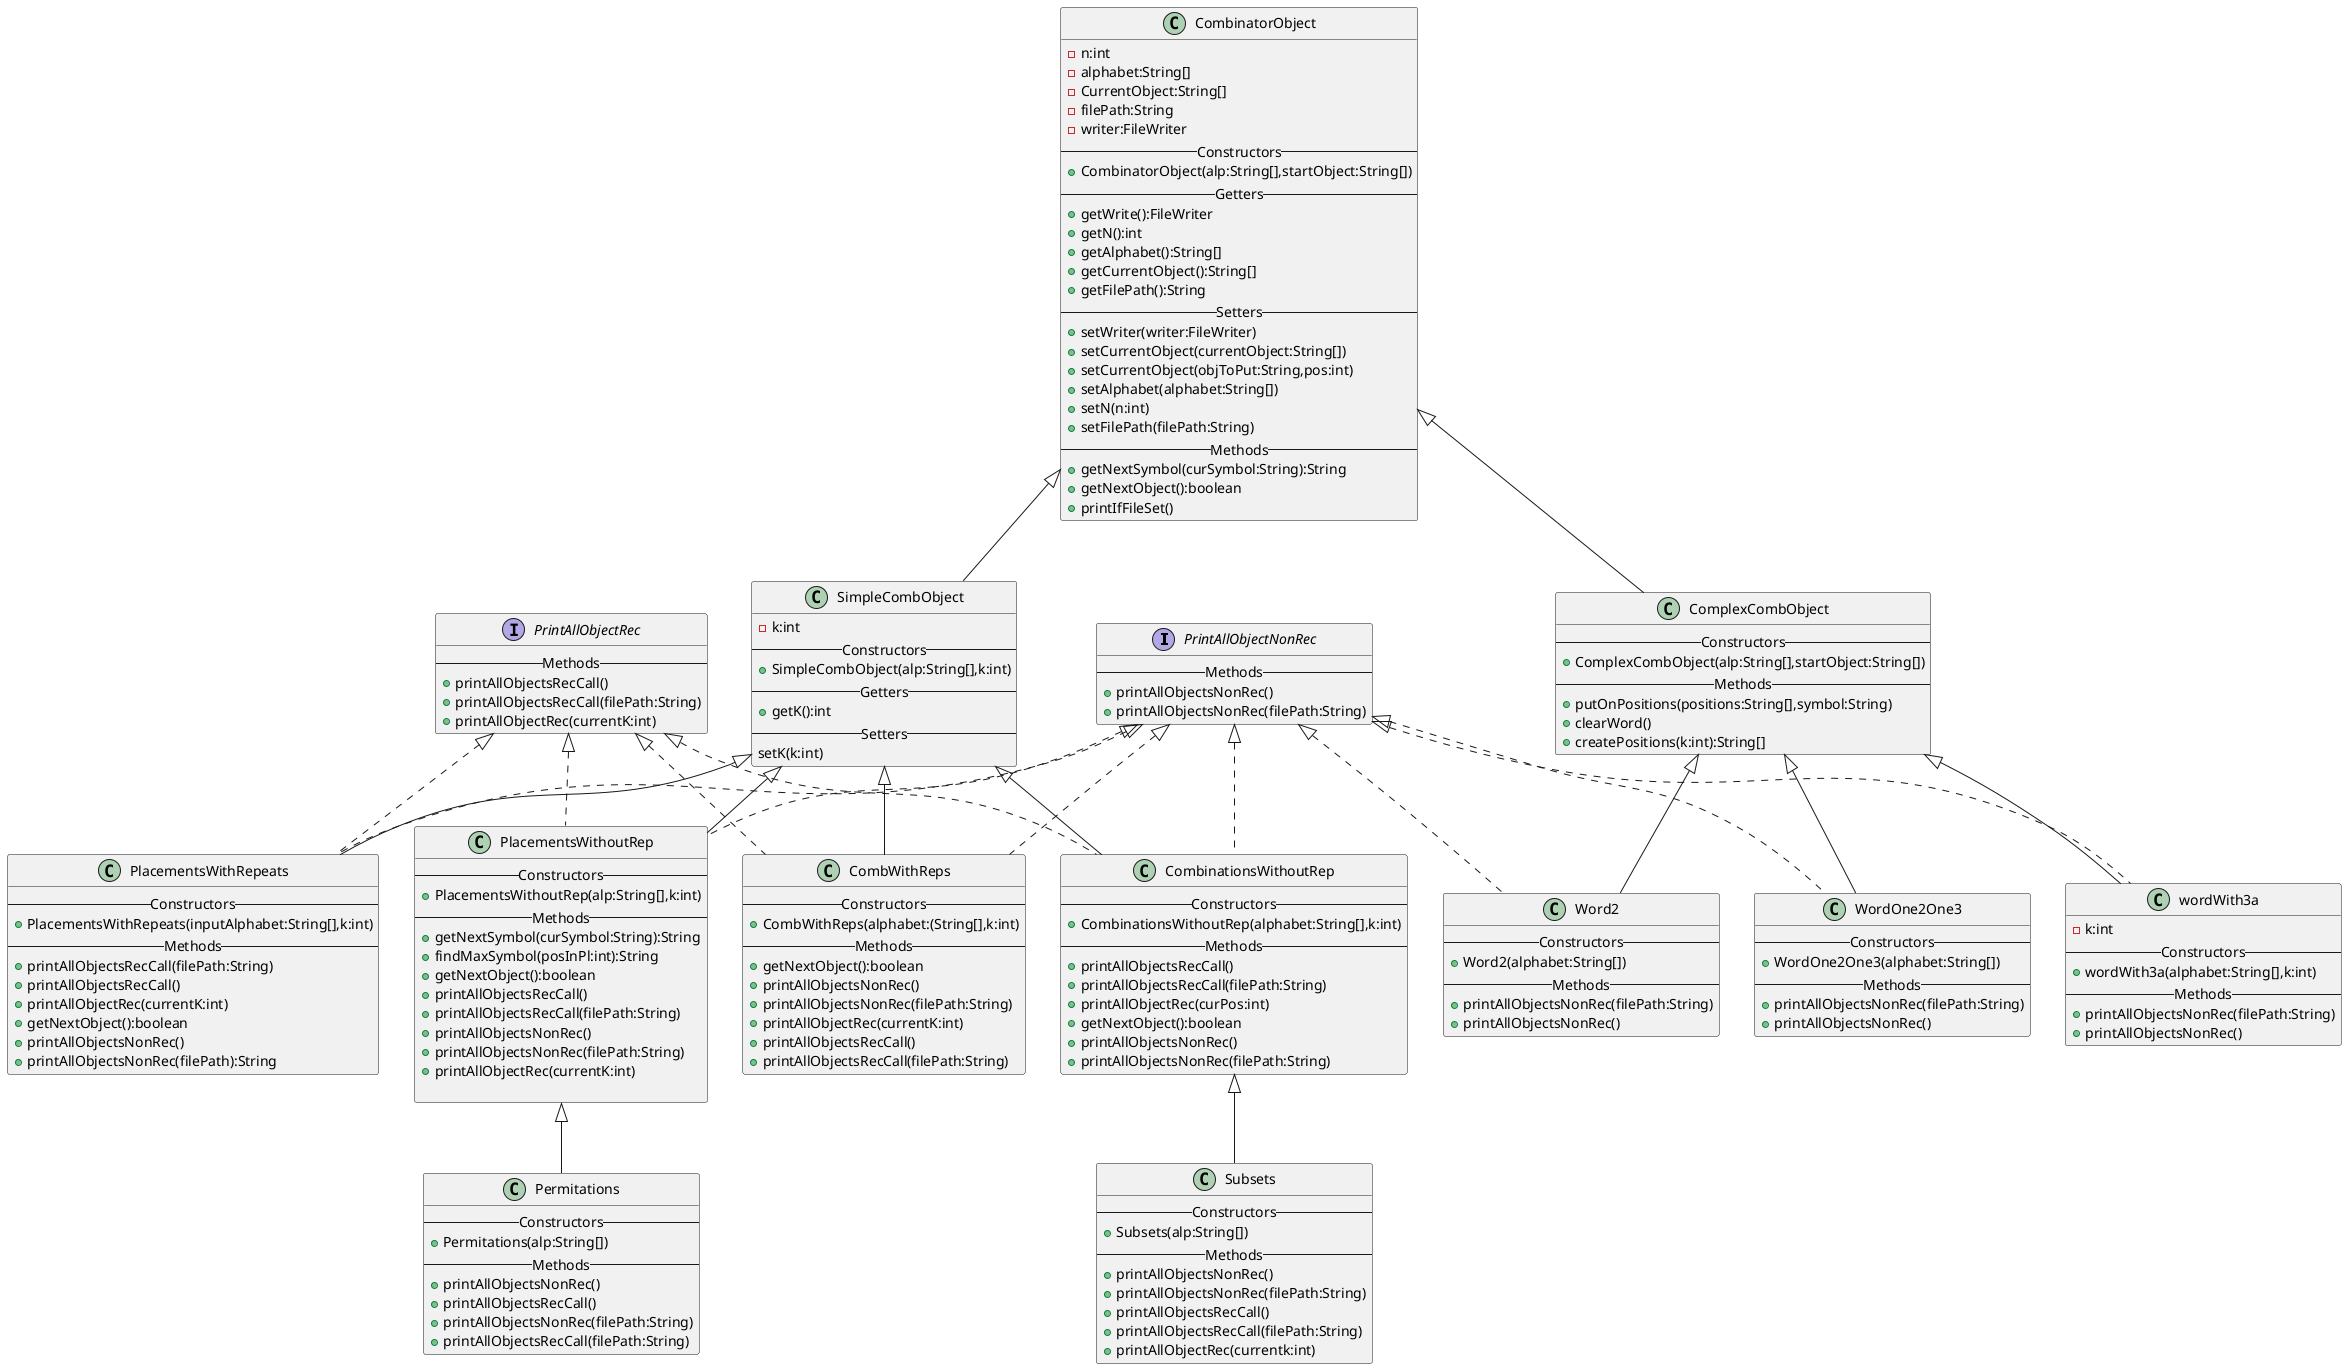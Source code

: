 @startuml
'https://plantuml.com/class-diagram

interface PrintAllObjectNonRec{
    --Methods--
    +printAllObjectsNonRec()
    +printAllObjectsNonRec(filePath:String)
}
interface PrintAllObjectRec{
    --Methods--
    +printAllObjectsRecCall()
    +printAllObjectsRecCall(filePath:String)
    +printAllObjectRec(currentK:int)
}

class SimpleCombObject{
    -k:int
    --Constructors--
    +SimpleCombObject(alp:String[],k:int)
    --Getters--
    +getK():int
    --Setters--
    setK(k:int)
}
CombinatorObject <|-- SimpleCombObject

class CombinatorObject{
    -n:int
    -alphabet:String[]
    -CurrentObject:String[]
    -filePath:String
    -writer:FileWriter
    --Constructors--
    +CombinatorObject(alp:String[],startObject:String[])
    --Getters--
    +getWrite():FileWriter
    +getN():int
    +getAlphabet():String[]
    +getCurrentObject():String[]
    +getFilePath():String
    --Setters--
    +setWriter(writer:FileWriter)
    +setCurrentObject(currentObject:String[])
    +setCurrentObject(objToPut:String,pos:int)
    +setAlphabet(alphabet:String[])
    +setN(n:int)
    +setFilePath(filePath:String)
    --Methods--
    +getNextSymbol(curSymbol:String):String
    +getNextObject():boolean
    +printIfFileSet()
}
class Subsets{
    --Constructors--
    +Subsets(alp:String[])
    --Methods--
    +printAllObjectsNonRec()
    +printAllObjectsNonRec(filePath:String)
    +printAllObjectsRecCall()
    +printAllObjectsRecCall(filePath:String)
    +printAllObjectRec(currentk:int)
}
CombinationsWithoutRep <|-- Subsets


class CombinationsWithoutRep{
    --Constructors--
    +CombinationsWithoutRep(alphabet:String[],k:int)
    --Methods--
    +printAllObjectsRecCall()
    +printAllObjectsRecCall(filePath:String)
    +printAllObjectRec(curPos:int)
    +getNextObject():boolean
    +printAllObjectsNonRec()
    +printAllObjectsNonRec(filePath:String)
}
SimpleCombObject <|--CombinationsWithoutRep
PrintAllObjectNonRec <|..CombinationsWithoutRep
PrintAllObjectRec <|..CombinationsWithoutRep

class CombWithReps{
    --Constructors--
    +CombWithReps(alphabet:(String[],k:int)
    --Methods--
    +getNextObject():boolean
    +printAllObjectsNonRec()
    +printAllObjectsNonRec(filePath:String)
    +printAllObjectRec(currentK:int)
    +printAllObjectsRecCall()
    +printAllObjectsRecCall(filePath:String)
}
SimpleCombObject <|-- CombWithReps
PrintAllObjectRec <|.. CombWithReps
PrintAllObjectNonRec <|.. CombWithReps

class ComplexCombObject{
    --Constructors--
    +ComplexCombObject(alp:String[],startObject:String[])
    --Methods--
    +putOnPositions(positions:String[],symbol:String)
    +clearWord()
    +createPositions(k:int):String[]
}
CombinatorObject <|--ComplexCombObject

class Permitations{
    --Constructors--
    +Permitations(alp:String[])
    --Methods--
    +printAllObjectsNonRec()
    +printAllObjectsRecCall()
    +printAllObjectsNonRec(filePath:String)
    +printAllObjectsRecCall(filePath:String)
}
PlacementsWithoutRep <|-- Permitations

class PlacementsWithoutRep{
    --Constructors--
    +PlacementsWithoutRep(alp:String[],k:int)
    --Methods--
    +getNextSymbol(curSymbol:String):String
    +findMaxSymbol(posInPl:int):String
    +getNextObject():boolean
    +printAllObjectsRecCall()
    +printAllObjectsRecCall(filePath:String)
    +printAllObjectsNonRec()
    +printAllObjectsNonRec(filePath:String)
    +printAllObjectRec(currentK:int)

}
SimpleCombObject <|-- PlacementsWithoutRep
PrintAllObjectNonRec <|.. PlacementsWithoutRep
PrintAllObjectRec <|.. PlacementsWithoutRep

class PlacementsWithRepeats{
    --Constructors--
    +PlacementsWithRepeats(inputAlphabet:String[],k:int)
    --Methods--
    +printAllObjectsRecCall(filePath:String)
    +printAllObjectsRecCall()
    +printAllObjectRec(currentK:int)
    +getNextObject():boolean
    +printAllObjectsNonRec()
    +printAllObjectsNonRec(filePath):String
}
SimpleCombObject <|-- PlacementsWithRepeats
PrintAllObjectNonRec <|.. PlacementsWithRepeats
PrintAllObjectRec <|.. PlacementsWithRepeats

class Word2{
    --Constructors--
    +Word2(alphabet:String[])
    --Methods--
    +printAllObjectsNonRec(filePath:String)
    +printAllObjectsNonRec()
}
ComplexCombObject <|-- Word2
PrintAllObjectNonRec <|.. Word2

class WordOne2One3{
    --Constructors--
    +WordOne2One3(alphabet:String[])
    --Methods--
    +printAllObjectsNonRec(filePath:String)
    +printAllObjectsNonRec()
}

ComplexCombObject <|-- WordOne2One3
PrintAllObjectNonRec <|.. WordOne2One3

class wordWith3a{
    -k:int
    --Constructors--
    +wordWith3a(alphabet:String[],k:int)
    --Methods--
    +printAllObjectsNonRec(filePath:String)
    +printAllObjectsNonRec()
}

ComplexCombObject <|-- wordWith3a
PrintAllObjectNonRec <|.. wordWith3a

@enduml